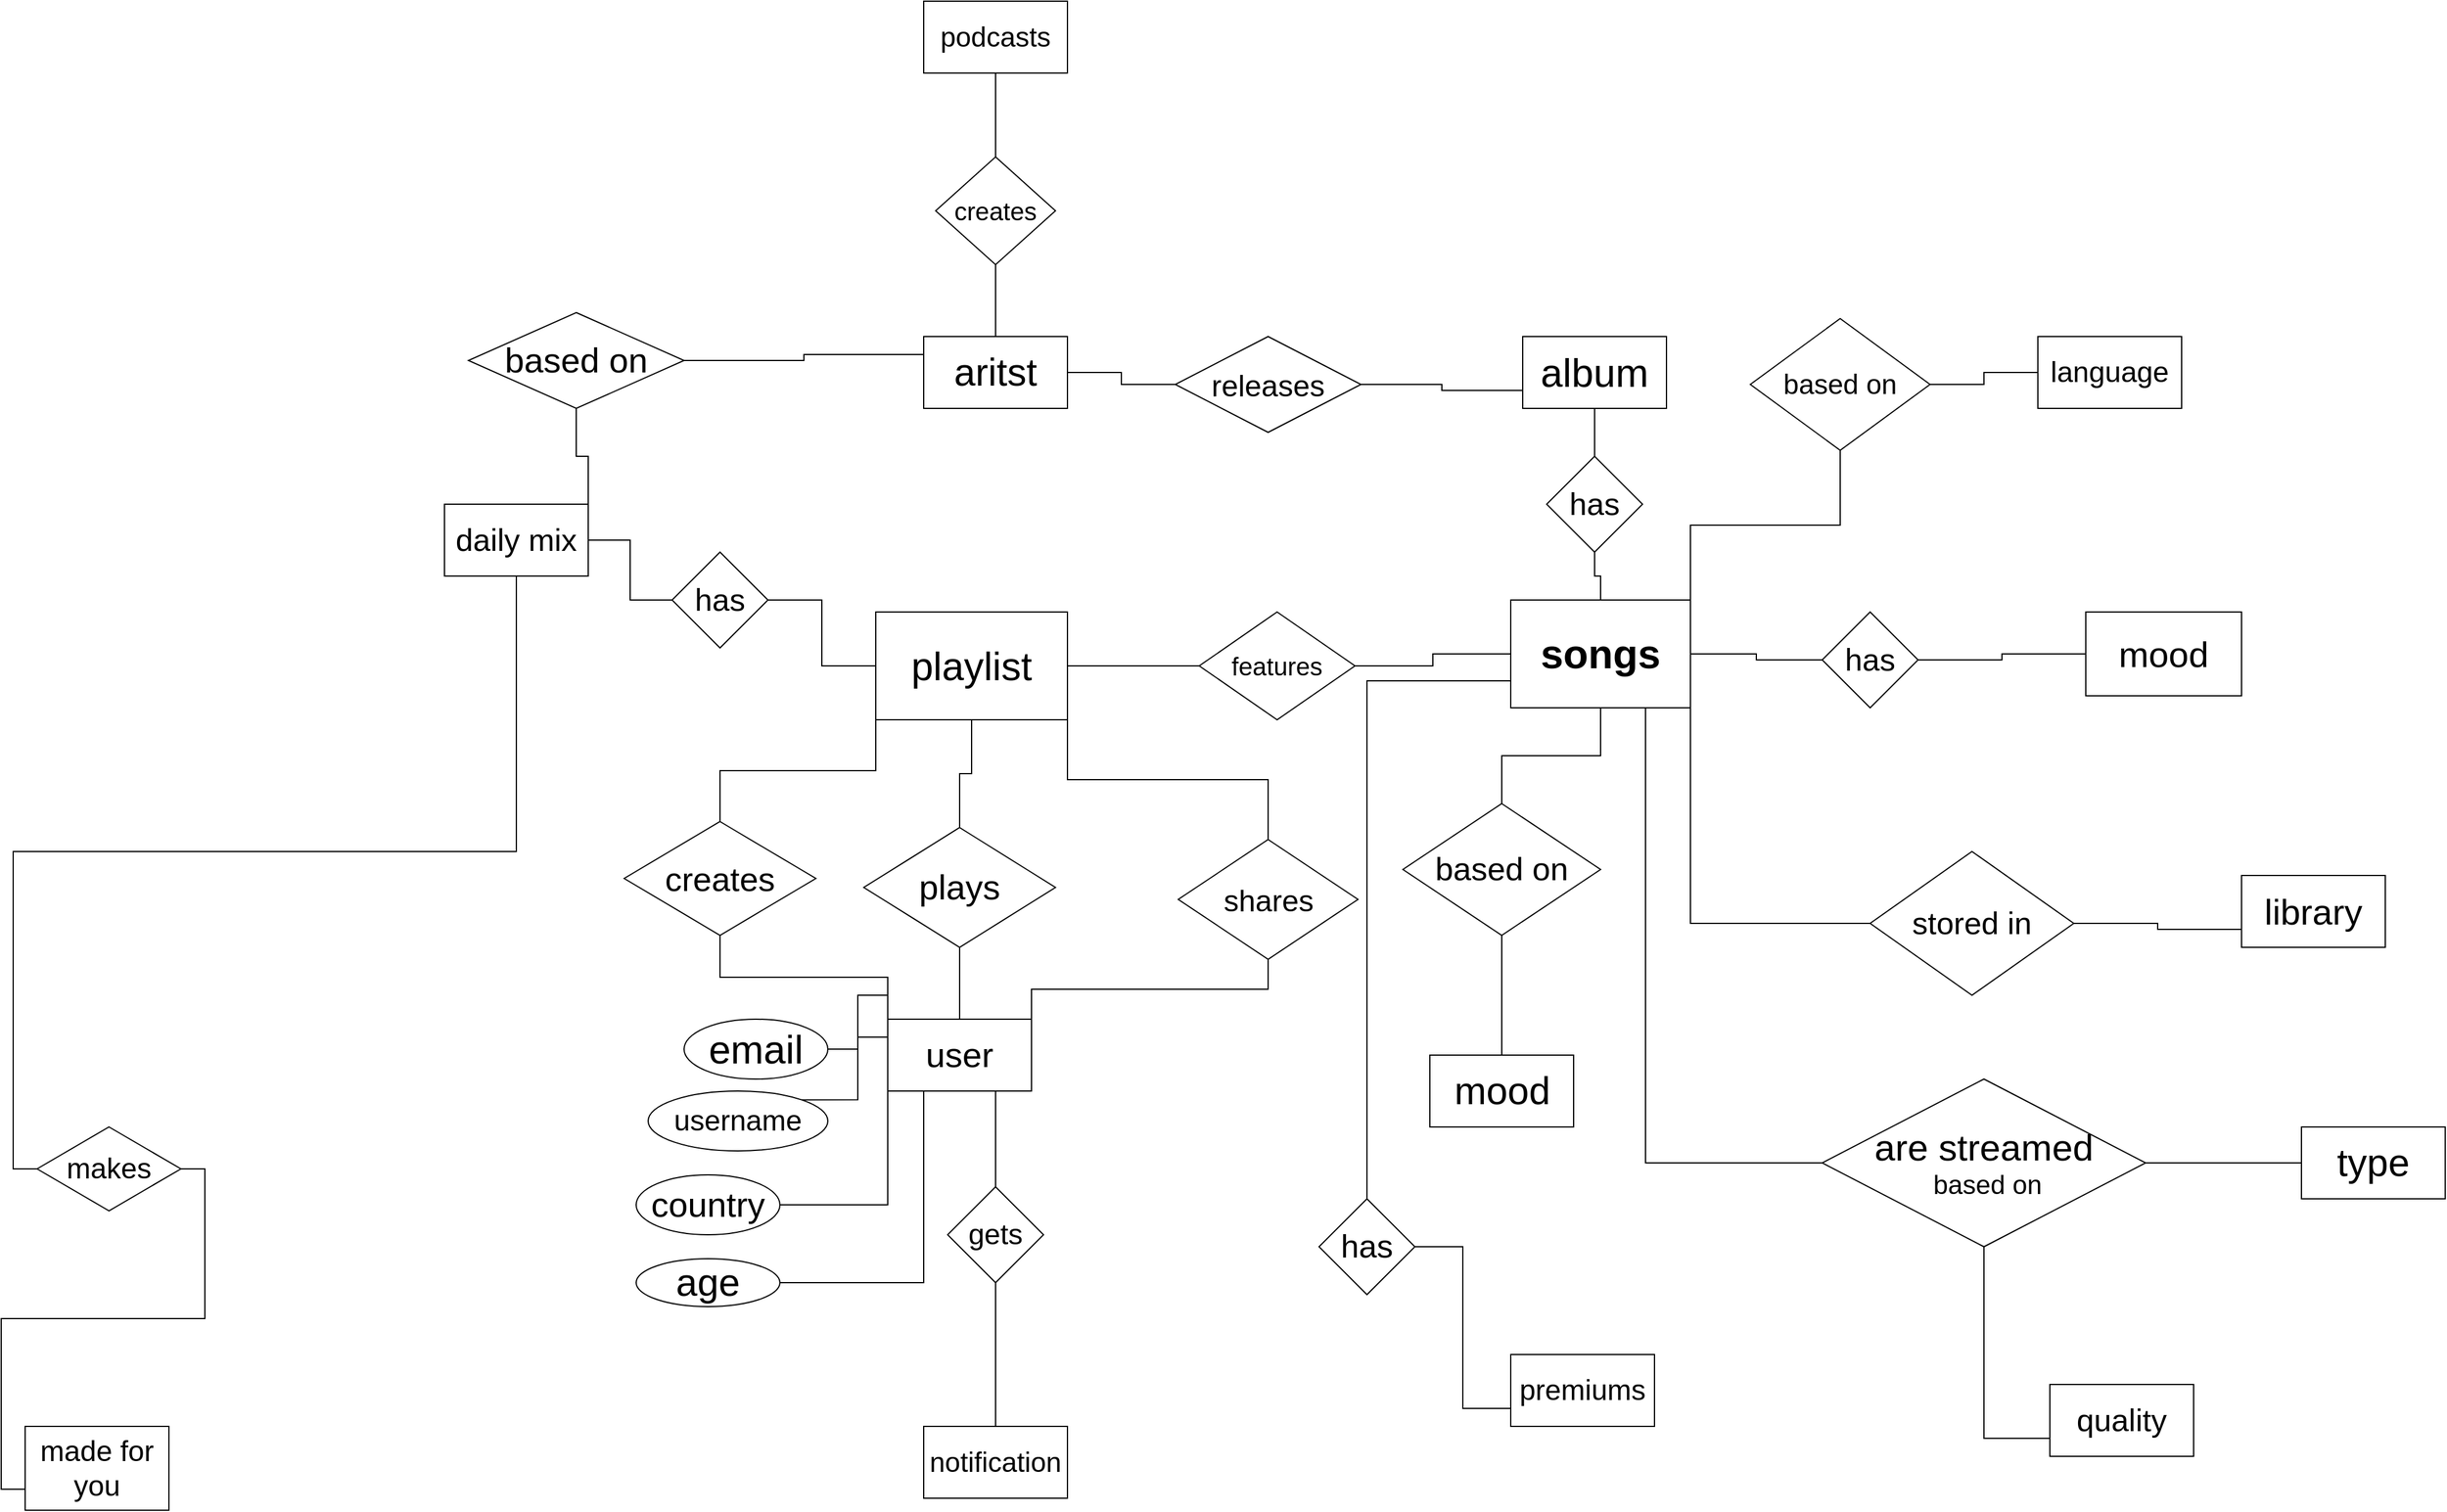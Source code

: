 <mxfile version="13.9.2" type="github">
  <diagram id="R2lEEEUBdFMjLlhIrx00" name="Page-1">
    <mxGraphModel dx="8480" dy="1480" grid="1" gridSize="10" guides="1" tooltips="1" connect="1" arrows="1" fold="1" page="1" pageScale="1" pageWidth="6000" pageHeight="4000" math="0" shadow="0" extFonts="Permanent Marker^https://fonts.googleapis.com/css?family=Permanent+Marker">
      <root>
        <mxCell id="0" />
        <mxCell id="1" parent="0" />
        <mxCell id="SyLdga9zzhKKT4LGNAI1-30" style="edgeStyle=orthogonalEdgeStyle;rounded=0;orthogonalLoop=1;jettySize=auto;html=1;exitX=0.5;exitY=1;exitDx=0;exitDy=0;startArrow=none;startFill=0;endArrow=none;endFill=0;" parent="1" source="SyLdga9zzhKKT4LGNAI1-2" target="SyLdga9zzhKKT4LGNAI1-29" edge="1">
          <mxGeometry relative="1" as="geometry" />
        </mxCell>
        <mxCell id="SyLdga9zzhKKT4LGNAI1-2" value="&lt;font style=&quot;font-size: 33px&quot;&gt;album&lt;/font&gt;" style="rounded=0;whiteSpace=wrap;html=1;" parent="1" vertex="1">
          <mxGeometry x="1040" y="430" width="120" height="60" as="geometry" />
        </mxCell>
        <mxCell id="SyLdga9zzhKKT4LGNAI1-42" style="edgeStyle=orthogonalEdgeStyle;rounded=0;orthogonalLoop=1;jettySize=auto;html=1;exitX=1;exitY=0;exitDx=0;exitDy=0;startArrow=none;startFill=0;endArrow=none;endFill=0;" parent="1" source="SyLdga9zzhKKT4LGNAI1-3" target="SyLdga9zzhKKT4LGNAI1-41" edge="1">
          <mxGeometry relative="1" as="geometry" />
        </mxCell>
        <mxCell id="SyLdga9zzhKKT4LGNAI1-45" style="edgeStyle=orthogonalEdgeStyle;rounded=0;orthogonalLoop=1;jettySize=auto;html=1;exitX=0.5;exitY=1;exitDx=0;exitDy=0;entryX=0;entryY=0.5;entryDx=0;entryDy=0;startArrow=none;startFill=0;endArrow=none;endFill=0;" parent="1" source="SyLdga9zzhKKT4LGNAI1-3" target="SyLdga9zzhKKT4LGNAI1-44" edge="1">
          <mxGeometry relative="1" as="geometry" />
        </mxCell>
        <mxCell id="SyLdga9zzhKKT4LGNAI1-3" value="&lt;font style=&quot;font-size: 26px&quot;&gt;daily mix&lt;br&gt;&lt;/font&gt;" style="rounded=0;whiteSpace=wrap;html=1;" parent="1" vertex="1">
          <mxGeometry x="140" y="570" width="120" height="60" as="geometry" />
        </mxCell>
        <mxCell id="SyLdga9zzhKKT4LGNAI1-50" style="edgeStyle=orthogonalEdgeStyle;rounded=0;orthogonalLoop=1;jettySize=auto;html=1;exitX=0.5;exitY=0;exitDx=0;exitDy=0;entryX=0.5;entryY=1;entryDx=0;entryDy=0;startArrow=none;startFill=0;endArrow=none;endFill=0;" parent="1" source="SyLdga9zzhKKT4LGNAI1-4" target="SyLdga9zzhKKT4LGNAI1-48" edge="1">
          <mxGeometry relative="1" as="geometry" />
        </mxCell>
        <mxCell id="SyLdga9zzhKKT4LGNAI1-51" style="edgeStyle=orthogonalEdgeStyle;rounded=0;orthogonalLoop=1;jettySize=auto;html=1;exitX=0;exitY=0;exitDx=0;exitDy=0;entryX=0.5;entryY=1;entryDx=0;entryDy=0;startArrow=none;startFill=0;endArrow=none;endFill=0;" parent="1" source="SyLdga9zzhKKT4LGNAI1-4" target="SyLdga9zzhKKT4LGNAI1-47" edge="1">
          <mxGeometry relative="1" as="geometry" />
        </mxCell>
        <mxCell id="SyLdga9zzhKKT4LGNAI1-52" style="edgeStyle=orthogonalEdgeStyle;rounded=0;orthogonalLoop=1;jettySize=auto;html=1;exitX=1;exitY=0;exitDx=0;exitDy=0;startArrow=none;startFill=0;endArrow=none;endFill=0;" parent="1" source="SyLdga9zzhKKT4LGNAI1-4" target="SyLdga9zzhKKT4LGNAI1-49" edge="1">
          <mxGeometry relative="1" as="geometry" />
        </mxCell>
        <mxCell id="SyLdga9zzhKKT4LGNAI1-72" style="edgeStyle=orthogonalEdgeStyle;rounded=0;orthogonalLoop=1;jettySize=auto;html=1;exitX=0.75;exitY=1;exitDx=0;exitDy=0;entryX=0.5;entryY=0;entryDx=0;entryDy=0;startArrow=none;startFill=0;endArrow=none;endFill=0;" parent="1" source="SyLdga9zzhKKT4LGNAI1-4" target="SyLdga9zzhKKT4LGNAI1-71" edge="1">
          <mxGeometry relative="1" as="geometry" />
        </mxCell>
        <mxCell id="4Y3qUlOxQgTK4bfvegNu-2" style="edgeStyle=orthogonalEdgeStyle;rounded=0;orthogonalLoop=1;jettySize=auto;html=1;exitX=0;exitY=0;exitDx=0;exitDy=0;entryX=1;entryY=0.5;entryDx=0;entryDy=0;endArrow=none;endFill=0;" edge="1" parent="1" source="SyLdga9zzhKKT4LGNAI1-4" target="4Y3qUlOxQgTK4bfvegNu-1">
          <mxGeometry relative="1" as="geometry" />
        </mxCell>
        <mxCell id="4Y3qUlOxQgTK4bfvegNu-4" style="edgeStyle=orthogonalEdgeStyle;rounded=0;orthogonalLoop=1;jettySize=auto;html=1;exitX=0;exitY=0.25;exitDx=0;exitDy=0;entryX=1;entryY=0;entryDx=0;entryDy=0;endArrow=none;endFill=0;" edge="1" parent="1" source="SyLdga9zzhKKT4LGNAI1-4" target="4Y3qUlOxQgTK4bfvegNu-3">
          <mxGeometry relative="1" as="geometry" />
        </mxCell>
        <mxCell id="4Y3qUlOxQgTK4bfvegNu-6" style="edgeStyle=orthogonalEdgeStyle;rounded=0;orthogonalLoop=1;jettySize=auto;html=1;exitX=0;exitY=1;exitDx=0;exitDy=0;entryX=1;entryY=0.5;entryDx=0;entryDy=0;endArrow=none;endFill=0;" edge="1" parent="1" source="SyLdga9zzhKKT4LGNAI1-4" target="4Y3qUlOxQgTK4bfvegNu-5">
          <mxGeometry relative="1" as="geometry" />
        </mxCell>
        <mxCell id="4Y3qUlOxQgTK4bfvegNu-8" style="edgeStyle=orthogonalEdgeStyle;rounded=0;orthogonalLoop=1;jettySize=auto;html=1;exitX=0.25;exitY=1;exitDx=0;exitDy=0;entryX=1;entryY=0.5;entryDx=0;entryDy=0;endArrow=none;endFill=0;" edge="1" parent="1" source="SyLdga9zzhKKT4LGNAI1-4" target="4Y3qUlOxQgTK4bfvegNu-7">
          <mxGeometry relative="1" as="geometry" />
        </mxCell>
        <mxCell id="SyLdga9zzhKKT4LGNAI1-4" value="&lt;font style=&quot;font-size: 29px&quot;&gt;user&lt;/font&gt;" style="rounded=0;whiteSpace=wrap;html=1;" parent="1" vertex="1">
          <mxGeometry x="510" y="1000" width="120" height="60" as="geometry" />
        </mxCell>
        <mxCell id="SyLdga9zzhKKT4LGNAI1-5" value="&lt;font style=&quot;font-size: 26px&quot;&gt;quality&lt;/font&gt;" style="rounded=0;whiteSpace=wrap;html=1;" parent="1" vertex="1">
          <mxGeometry x="1480" y="1305" width="120" height="60" as="geometry" />
        </mxCell>
        <mxCell id="SyLdga9zzhKKT4LGNAI1-6" value="&lt;font style=&quot;font-size: 24px&quot;&gt;premiums&lt;/font&gt;" style="rounded=0;whiteSpace=wrap;html=1;" parent="1" vertex="1">
          <mxGeometry x="1030" y="1280" width="120" height="60" as="geometry" />
        </mxCell>
        <mxCell id="SyLdga9zzhKKT4LGNAI1-7" value="&lt;font style=&quot;font-size: 24px&quot;&gt;made for you&lt;br&gt;&lt;/font&gt;" style="rounded=0;whiteSpace=wrap;html=1;" parent="1" vertex="1">
          <mxGeometry x="-210" y="1340" width="120" height="70" as="geometry" />
        </mxCell>
        <mxCell id="SyLdga9zzhKKT4LGNAI1-8" value="&lt;font style=&quot;font-size: 30px&quot;&gt;library&lt;/font&gt;" style="rounded=0;whiteSpace=wrap;html=1;" parent="1" vertex="1">
          <mxGeometry x="1640" y="880" width="120" height="60" as="geometry" />
        </mxCell>
        <mxCell id="SyLdga9zzhKKT4LGNAI1-9" value="&lt;font style=&quot;font-size: 32px&quot;&gt;mood&lt;/font&gt;" style="rounded=0;whiteSpace=wrap;html=1;" parent="1" vertex="1">
          <mxGeometry x="962.5" y="1030" width="120" height="60" as="geometry" />
        </mxCell>
        <mxCell id="SyLdga9zzhKKT4LGNAI1-20" style="edgeStyle=orthogonalEdgeStyle;rounded=0;orthogonalLoop=1;jettySize=auto;html=1;exitX=1;exitY=0.5;exitDx=0;exitDy=0;entryX=0;entryY=0.5;entryDx=0;entryDy=0;startArrow=none;startFill=0;endArrow=none;endFill=0;" parent="1" source="SyLdga9zzhKKT4LGNAI1-10" target="SyLdga9zzhKKT4LGNAI1-19" edge="1">
          <mxGeometry relative="1" as="geometry" />
        </mxCell>
        <mxCell id="SyLdga9zzhKKT4LGNAI1-23" style="edgeStyle=orthogonalEdgeStyle;rounded=0;orthogonalLoop=1;jettySize=auto;html=1;exitX=0;exitY=0.5;exitDx=0;exitDy=0;entryX=1;entryY=0.5;entryDx=0;entryDy=0;startArrow=none;startFill=0;endArrow=none;endFill=0;" parent="1" source="SyLdga9zzhKKT4LGNAI1-10" target="SyLdga9zzhKKT4LGNAI1-22" edge="1">
          <mxGeometry relative="1" as="geometry" />
        </mxCell>
        <mxCell id="SyLdga9zzhKKT4LGNAI1-34" style="edgeStyle=orthogonalEdgeStyle;rounded=0;orthogonalLoop=1;jettySize=auto;html=1;exitX=0.5;exitY=1;exitDx=0;exitDy=0;entryX=0.5;entryY=0;entryDx=0;entryDy=0;startArrow=none;startFill=0;endArrow=none;endFill=0;" parent="1" source="SyLdga9zzhKKT4LGNAI1-10" target="SyLdga9zzhKKT4LGNAI1-32" edge="1">
          <mxGeometry relative="1" as="geometry" />
        </mxCell>
        <mxCell id="SyLdga9zzhKKT4LGNAI1-58" style="edgeStyle=orthogonalEdgeStyle;rounded=0;orthogonalLoop=1;jettySize=auto;html=1;exitX=1;exitY=0;exitDx=0;exitDy=0;entryX=0.5;entryY=1;entryDx=0;entryDy=0;startArrow=none;startFill=0;endArrow=none;endFill=0;" parent="1" source="SyLdga9zzhKKT4LGNAI1-10" target="SyLdga9zzhKKT4LGNAI1-57" edge="1">
          <mxGeometry relative="1" as="geometry" />
        </mxCell>
        <mxCell id="SyLdga9zzhKKT4LGNAI1-62" style="edgeStyle=orthogonalEdgeStyle;rounded=0;orthogonalLoop=1;jettySize=auto;html=1;exitX=1;exitY=1;exitDx=0;exitDy=0;entryX=0;entryY=0.5;entryDx=0;entryDy=0;startArrow=none;startFill=0;endArrow=none;endFill=0;" parent="1" source="SyLdga9zzhKKT4LGNAI1-10" target="SyLdga9zzhKKT4LGNAI1-60" edge="1">
          <mxGeometry relative="1" as="geometry" />
        </mxCell>
        <mxCell id="SyLdga9zzhKKT4LGNAI1-66" style="edgeStyle=orthogonalEdgeStyle;rounded=0;orthogonalLoop=1;jettySize=auto;html=1;exitX=0;exitY=0.75;exitDx=0;exitDy=0;entryX=0.5;entryY=0;entryDx=0;entryDy=0;startArrow=none;startFill=0;endArrow=none;endFill=0;" parent="1" source="SyLdga9zzhKKT4LGNAI1-10" target="SyLdga9zzhKKT4LGNAI1-65" edge="1">
          <mxGeometry relative="1" as="geometry" />
        </mxCell>
        <mxCell id="SyLdga9zzhKKT4LGNAI1-69" style="edgeStyle=orthogonalEdgeStyle;rounded=0;orthogonalLoop=1;jettySize=auto;html=1;exitX=0.75;exitY=1;exitDx=0;exitDy=0;entryX=0;entryY=0.5;entryDx=0;entryDy=0;startArrow=none;startFill=0;endArrow=none;endFill=0;" parent="1" source="SyLdga9zzhKKT4LGNAI1-10" target="SyLdga9zzhKKT4LGNAI1-68" edge="1">
          <mxGeometry relative="1" as="geometry" />
        </mxCell>
        <mxCell id="SyLdga9zzhKKT4LGNAI1-10" value="&lt;b&gt;&lt;font style=&quot;font-size: 34px&quot;&gt;songs&lt;/font&gt;&lt;/b&gt;" style="rounded=0;whiteSpace=wrap;html=1;" parent="1" vertex="1">
          <mxGeometry x="1030" y="650" width="150" height="90" as="geometry" />
        </mxCell>
        <mxCell id="SyLdga9zzhKKT4LGNAI1-11" value="&lt;font style=&quot;font-size: 30px&quot;&gt;mood&lt;/font&gt;" style="rounded=0;whiteSpace=wrap;html=1;" parent="1" vertex="1">
          <mxGeometry x="1510" y="660" width="130" height="70" as="geometry" />
        </mxCell>
        <mxCell id="SyLdga9zzhKKT4LGNAI1-39" style="edgeStyle=orthogonalEdgeStyle;rounded=0;orthogonalLoop=1;jettySize=auto;html=1;exitX=0;exitY=0.5;exitDx=0;exitDy=0;startArrow=none;startFill=0;endArrow=none;endFill=0;" parent="1" source="SyLdga9zzhKKT4LGNAI1-12" target="SyLdga9zzhKKT4LGNAI1-38" edge="1">
          <mxGeometry relative="1" as="geometry" />
        </mxCell>
        <mxCell id="SyLdga9zzhKKT4LGNAI1-12" value="&lt;font style=&quot;font-size: 33px&quot;&gt;playlist&lt;/font&gt;" style="rounded=0;whiteSpace=wrap;html=1;" parent="1" vertex="1">
          <mxGeometry x="500" y="660" width="160" height="90" as="geometry" />
        </mxCell>
        <mxCell id="SyLdga9zzhKKT4LGNAI1-13" value="&lt;font style=&quot;font-size: 24px&quot;&gt;language&lt;/font&gt;" style="rounded=0;whiteSpace=wrap;html=1;" parent="1" vertex="1">
          <mxGeometry x="1470" y="430" width="120" height="60" as="geometry" />
        </mxCell>
        <mxCell id="SyLdga9zzhKKT4LGNAI1-14" value="&lt;font style=&quot;font-size: 23px&quot;&gt;notification&lt;/font&gt;" style="rounded=0;whiteSpace=wrap;html=1;" parent="1" vertex="1">
          <mxGeometry x="540" y="1340" width="120" height="60" as="geometry" />
        </mxCell>
        <mxCell id="SyLdga9zzhKKT4LGNAI1-26" style="edgeStyle=orthogonalEdgeStyle;rounded=0;orthogonalLoop=1;jettySize=auto;html=1;exitX=1;exitY=0.5;exitDx=0;exitDy=0;entryX=0;entryY=0.5;entryDx=0;entryDy=0;startArrow=none;startFill=0;endArrow=none;endFill=0;" parent="1" source="SyLdga9zzhKKT4LGNAI1-15" target="SyLdga9zzhKKT4LGNAI1-25" edge="1">
          <mxGeometry relative="1" as="geometry" />
        </mxCell>
        <mxCell id="SyLdga9zzhKKT4LGNAI1-79" style="edgeStyle=orthogonalEdgeStyle;rounded=0;orthogonalLoop=1;jettySize=auto;html=1;exitX=0.5;exitY=0;exitDx=0;exitDy=0;entryX=0.5;entryY=1;entryDx=0;entryDy=0;startArrow=none;startFill=0;endArrow=none;endFill=0;" parent="1" source="SyLdga9zzhKKT4LGNAI1-15" target="SyLdga9zzhKKT4LGNAI1-78" edge="1">
          <mxGeometry relative="1" as="geometry" />
        </mxCell>
        <mxCell id="SyLdga9zzhKKT4LGNAI1-15" value="&lt;font style=&quot;font-size: 32px&quot;&gt;aritst&lt;/font&gt;" style="rounded=0;whiteSpace=wrap;html=1;" parent="1" vertex="1">
          <mxGeometry x="540" y="430" width="120" height="60" as="geometry" />
        </mxCell>
        <mxCell id="SyLdga9zzhKKT4LGNAI1-16" value="&lt;font style=&quot;font-size: 32px&quot;&gt;type&lt;/font&gt;" style="rounded=0;whiteSpace=wrap;html=1;" parent="1" vertex="1">
          <mxGeometry x="1690" y="1090" width="120" height="60" as="geometry" />
        </mxCell>
        <mxCell id="SyLdga9zzhKKT4LGNAI1-18" value="&lt;font style=&quot;font-size: 23px&quot;&gt;podcasts&lt;/font&gt;" style="rounded=0;whiteSpace=wrap;html=1;" parent="1" vertex="1">
          <mxGeometry x="540" y="150" width="120" height="60" as="geometry" />
        </mxCell>
        <mxCell id="SyLdga9zzhKKT4LGNAI1-21" style="edgeStyle=orthogonalEdgeStyle;rounded=0;orthogonalLoop=1;jettySize=auto;html=1;exitX=1;exitY=0.5;exitDx=0;exitDy=0;startArrow=none;startFill=0;endArrow=none;endFill=0;" parent="1" source="SyLdga9zzhKKT4LGNAI1-19" target="SyLdga9zzhKKT4LGNAI1-11" edge="1">
          <mxGeometry relative="1" as="geometry" />
        </mxCell>
        <mxCell id="SyLdga9zzhKKT4LGNAI1-19" value="&lt;font style=&quot;font-size: 26px&quot;&gt;has&lt;/font&gt;" style="rhombus;whiteSpace=wrap;html=1;" parent="1" vertex="1">
          <mxGeometry x="1290" y="660" width="80" height="80" as="geometry" />
        </mxCell>
        <mxCell id="SyLdga9zzhKKT4LGNAI1-24" style="edgeStyle=orthogonalEdgeStyle;rounded=0;orthogonalLoop=1;jettySize=auto;html=1;exitX=0;exitY=0.5;exitDx=0;exitDy=0;entryX=1;entryY=0.5;entryDx=0;entryDy=0;startArrow=none;startFill=0;endArrow=none;endFill=0;" parent="1" source="SyLdga9zzhKKT4LGNAI1-22" target="SyLdga9zzhKKT4LGNAI1-12" edge="1">
          <mxGeometry relative="1" as="geometry" />
        </mxCell>
        <mxCell id="SyLdga9zzhKKT4LGNAI1-22" value="&lt;font style=&quot;font-size: 21px&quot;&gt;features&lt;/font&gt;" style="rhombus;whiteSpace=wrap;html=1;" parent="1" vertex="1">
          <mxGeometry x="770" y="660" width="130" height="90" as="geometry" />
        </mxCell>
        <mxCell id="SyLdga9zzhKKT4LGNAI1-28" style="edgeStyle=orthogonalEdgeStyle;rounded=0;orthogonalLoop=1;jettySize=auto;html=1;exitX=1;exitY=0.5;exitDx=0;exitDy=0;entryX=0;entryY=0.75;entryDx=0;entryDy=0;startArrow=none;startFill=0;endArrow=none;endFill=0;" parent="1" source="SyLdga9zzhKKT4LGNAI1-25" target="SyLdga9zzhKKT4LGNAI1-2" edge="1">
          <mxGeometry relative="1" as="geometry" />
        </mxCell>
        <mxCell id="SyLdga9zzhKKT4LGNAI1-25" value="&lt;font style=&quot;font-size: 25px&quot;&gt;releases&lt;/font&gt;" style="rhombus;whiteSpace=wrap;html=1;" parent="1" vertex="1">
          <mxGeometry x="750" y="430" width="155" height="80" as="geometry" />
        </mxCell>
        <mxCell id="SyLdga9zzhKKT4LGNAI1-31" style="edgeStyle=orthogonalEdgeStyle;rounded=0;orthogonalLoop=1;jettySize=auto;html=1;exitX=0.5;exitY=1;exitDx=0;exitDy=0;entryX=0.5;entryY=0;entryDx=0;entryDy=0;startArrow=none;startFill=0;endArrow=none;endFill=0;" parent="1" source="SyLdga9zzhKKT4LGNAI1-29" target="SyLdga9zzhKKT4LGNAI1-10" edge="1">
          <mxGeometry relative="1" as="geometry" />
        </mxCell>
        <mxCell id="SyLdga9zzhKKT4LGNAI1-29" value="&lt;font style=&quot;font-size: 26px&quot;&gt;has&lt;/font&gt;" style="rhombus;whiteSpace=wrap;html=1;" parent="1" vertex="1">
          <mxGeometry x="1060" y="530" width="80" height="80" as="geometry" />
        </mxCell>
        <mxCell id="SyLdga9zzhKKT4LGNAI1-35" style="edgeStyle=orthogonalEdgeStyle;rounded=0;orthogonalLoop=1;jettySize=auto;html=1;exitX=0.5;exitY=1;exitDx=0;exitDy=0;startArrow=none;startFill=0;endArrow=none;endFill=0;" parent="1" source="SyLdga9zzhKKT4LGNAI1-32" target="SyLdga9zzhKKT4LGNAI1-9" edge="1">
          <mxGeometry relative="1" as="geometry" />
        </mxCell>
        <mxCell id="SyLdga9zzhKKT4LGNAI1-32" value="&lt;font style=&quot;font-size: 27px&quot;&gt;based on&lt;br&gt;&lt;/font&gt;" style="rhombus;whiteSpace=wrap;html=1;" parent="1" vertex="1">
          <mxGeometry x="940" y="820" width="165" height="110" as="geometry" />
        </mxCell>
        <mxCell id="SyLdga9zzhKKT4LGNAI1-40" style="edgeStyle=orthogonalEdgeStyle;rounded=0;orthogonalLoop=1;jettySize=auto;html=1;exitX=0;exitY=0.5;exitDx=0;exitDy=0;entryX=1;entryY=0.5;entryDx=0;entryDy=0;startArrow=none;startFill=0;endArrow=none;endFill=0;" parent="1" source="SyLdga9zzhKKT4LGNAI1-38" target="SyLdga9zzhKKT4LGNAI1-3" edge="1">
          <mxGeometry relative="1" as="geometry" />
        </mxCell>
        <mxCell id="SyLdga9zzhKKT4LGNAI1-38" value="&lt;font style=&quot;font-size: 26px&quot;&gt;has&lt;/font&gt;" style="rhombus;whiteSpace=wrap;html=1;" parent="1" vertex="1">
          <mxGeometry x="330" y="610" width="80" height="80" as="geometry" />
        </mxCell>
        <mxCell id="SyLdga9zzhKKT4LGNAI1-43" style="edgeStyle=orthogonalEdgeStyle;rounded=0;orthogonalLoop=1;jettySize=auto;html=1;exitX=1;exitY=0.5;exitDx=0;exitDy=0;entryX=0;entryY=0.25;entryDx=0;entryDy=0;startArrow=none;startFill=0;endArrow=none;endFill=0;" parent="1" source="SyLdga9zzhKKT4LGNAI1-41" target="SyLdga9zzhKKT4LGNAI1-15" edge="1">
          <mxGeometry relative="1" as="geometry" />
        </mxCell>
        <mxCell id="SyLdga9zzhKKT4LGNAI1-41" value="&lt;font style=&quot;font-size: 29px&quot;&gt;based on&lt;br&gt;&lt;/font&gt;" style="rhombus;whiteSpace=wrap;html=1;" parent="1" vertex="1">
          <mxGeometry x="160" y="410" width="180" height="80" as="geometry" />
        </mxCell>
        <mxCell id="SyLdga9zzhKKT4LGNAI1-46" style="edgeStyle=orthogonalEdgeStyle;rounded=0;orthogonalLoop=1;jettySize=auto;html=1;exitX=1;exitY=0.5;exitDx=0;exitDy=0;entryX=0;entryY=0.75;entryDx=0;entryDy=0;startArrow=none;startFill=0;endArrow=none;endFill=0;" parent="1" source="SyLdga9zzhKKT4LGNAI1-44" target="SyLdga9zzhKKT4LGNAI1-7" edge="1">
          <mxGeometry relative="1" as="geometry" />
        </mxCell>
        <mxCell id="SyLdga9zzhKKT4LGNAI1-44" value="&lt;font style=&quot;font-size: 24px&quot;&gt;makes&lt;/font&gt;" style="rhombus;whiteSpace=wrap;html=1;" parent="1" vertex="1">
          <mxGeometry x="-200" y="1090" width="120" height="70" as="geometry" />
        </mxCell>
        <mxCell id="SyLdga9zzhKKT4LGNAI1-53" style="edgeStyle=orthogonalEdgeStyle;rounded=0;orthogonalLoop=1;jettySize=auto;html=1;exitX=0.5;exitY=0;exitDx=0;exitDy=0;entryX=0;entryY=1;entryDx=0;entryDy=0;startArrow=none;startFill=0;endArrow=none;endFill=0;" parent="1" source="SyLdga9zzhKKT4LGNAI1-47" target="SyLdga9zzhKKT4LGNAI1-12" edge="1">
          <mxGeometry relative="1" as="geometry" />
        </mxCell>
        <mxCell id="SyLdga9zzhKKT4LGNAI1-47" value="&lt;font style=&quot;font-size: 28px&quot;&gt;creates&lt;/font&gt;" style="rhombus;whiteSpace=wrap;html=1;" parent="1" vertex="1">
          <mxGeometry x="290" y="835" width="160" height="95" as="geometry" />
        </mxCell>
        <mxCell id="SyLdga9zzhKKT4LGNAI1-55" style="edgeStyle=orthogonalEdgeStyle;rounded=0;orthogonalLoop=1;jettySize=auto;html=1;exitX=0.5;exitY=0;exitDx=0;exitDy=0;entryX=0.5;entryY=1;entryDx=0;entryDy=0;startArrow=none;startFill=0;endArrow=none;endFill=0;" parent="1" source="SyLdga9zzhKKT4LGNAI1-48" target="SyLdga9zzhKKT4LGNAI1-12" edge="1">
          <mxGeometry relative="1" as="geometry" />
        </mxCell>
        <mxCell id="SyLdga9zzhKKT4LGNAI1-48" value="&lt;font style=&quot;font-size: 29px&quot;&gt;plays&lt;/font&gt;" style="rhombus;whiteSpace=wrap;html=1;" parent="1" vertex="1">
          <mxGeometry x="490" y="840" width="160" height="100" as="geometry" />
        </mxCell>
        <mxCell id="SyLdga9zzhKKT4LGNAI1-56" style="edgeStyle=orthogonalEdgeStyle;rounded=0;orthogonalLoop=1;jettySize=auto;html=1;exitX=0.5;exitY=0;exitDx=0;exitDy=0;entryX=1;entryY=1;entryDx=0;entryDy=0;startArrow=none;startFill=0;endArrow=none;endFill=0;" parent="1" source="SyLdga9zzhKKT4LGNAI1-49" target="SyLdga9zzhKKT4LGNAI1-12" edge="1">
          <mxGeometry relative="1" as="geometry" />
        </mxCell>
        <mxCell id="SyLdga9zzhKKT4LGNAI1-49" value="&lt;font style=&quot;font-size: 25px&quot;&gt;shares&lt;/font&gt;" style="rhombus;whiteSpace=wrap;html=1;" parent="1" vertex="1">
          <mxGeometry x="752.5" y="850" width="150" height="100" as="geometry" />
        </mxCell>
        <mxCell id="SyLdga9zzhKKT4LGNAI1-59" style="edgeStyle=orthogonalEdgeStyle;rounded=0;orthogonalLoop=1;jettySize=auto;html=1;exitX=1;exitY=0.5;exitDx=0;exitDy=0;entryX=0;entryY=0.5;entryDx=0;entryDy=0;startArrow=none;startFill=0;endArrow=none;endFill=0;" parent="1" source="SyLdga9zzhKKT4LGNAI1-57" target="SyLdga9zzhKKT4LGNAI1-13" edge="1">
          <mxGeometry relative="1" as="geometry" />
        </mxCell>
        <mxCell id="SyLdga9zzhKKT4LGNAI1-57" value="&lt;font style=&quot;font-size: 23px&quot;&gt;based on&lt;br&gt;&lt;/font&gt;" style="rhombus;whiteSpace=wrap;html=1;" parent="1" vertex="1">
          <mxGeometry x="1230" y="415" width="150" height="110" as="geometry" />
        </mxCell>
        <mxCell id="SyLdga9zzhKKT4LGNAI1-64" style="edgeStyle=orthogonalEdgeStyle;rounded=0;orthogonalLoop=1;jettySize=auto;html=1;exitX=1;exitY=0.5;exitDx=0;exitDy=0;entryX=0;entryY=0.75;entryDx=0;entryDy=0;startArrow=none;startFill=0;endArrow=none;endFill=0;" parent="1" source="SyLdga9zzhKKT4LGNAI1-60" target="SyLdga9zzhKKT4LGNAI1-8" edge="1">
          <mxGeometry relative="1" as="geometry" />
        </mxCell>
        <mxCell id="SyLdga9zzhKKT4LGNAI1-60" value="&lt;font style=&quot;font-size: 26px&quot;&gt;stored in&lt;br&gt;&lt;/font&gt;" style="rhombus;whiteSpace=wrap;html=1;" parent="1" vertex="1">
          <mxGeometry x="1330" y="860" width="170" height="120" as="geometry" />
        </mxCell>
        <mxCell id="SyLdga9zzhKKT4LGNAI1-67" style="edgeStyle=orthogonalEdgeStyle;rounded=0;orthogonalLoop=1;jettySize=auto;html=1;entryX=0;entryY=0.75;entryDx=0;entryDy=0;startArrow=none;startFill=0;endArrow=none;endFill=0;" parent="1" source="SyLdga9zzhKKT4LGNAI1-65" target="SyLdga9zzhKKT4LGNAI1-6" edge="1">
          <mxGeometry relative="1" as="geometry" />
        </mxCell>
        <mxCell id="SyLdga9zzhKKT4LGNAI1-65" value="&lt;font style=&quot;font-size: 27px&quot;&gt;has&lt;/font&gt;" style="rhombus;whiteSpace=wrap;html=1;" parent="1" vertex="1">
          <mxGeometry x="870" y="1150" width="80" height="80" as="geometry" />
        </mxCell>
        <mxCell id="SyLdga9zzhKKT4LGNAI1-70" style="edgeStyle=orthogonalEdgeStyle;rounded=0;orthogonalLoop=1;jettySize=auto;html=1;entryX=0;entryY=0.75;entryDx=0;entryDy=0;startArrow=none;startFill=0;endArrow=none;endFill=0;" parent="1" source="SyLdga9zzhKKT4LGNAI1-68" target="SyLdga9zzhKKT4LGNAI1-5" edge="1">
          <mxGeometry relative="1" as="geometry" />
        </mxCell>
        <mxCell id="SyLdga9zzhKKT4LGNAI1-77" style="edgeStyle=orthogonalEdgeStyle;rounded=0;orthogonalLoop=1;jettySize=auto;html=1;exitX=1;exitY=0.5;exitDx=0;exitDy=0;entryX=0;entryY=0.5;entryDx=0;entryDy=0;startArrow=none;startFill=0;endArrow=none;endFill=0;" parent="1" source="SyLdga9zzhKKT4LGNAI1-68" target="SyLdga9zzhKKT4LGNAI1-16" edge="1">
          <mxGeometry relative="1" as="geometry" />
        </mxCell>
        <mxCell id="SyLdga9zzhKKT4LGNAI1-68" value="&lt;font style=&quot;font-size: 31px&quot;&gt;are streamed&lt;br&gt;&lt;/font&gt;&lt;font style=&quot;font-size: 22px&quot;&gt;&amp;nbsp;based on&lt;/font&gt;" style="rhombus;whiteSpace=wrap;html=1;" parent="1" vertex="1">
          <mxGeometry x="1290" y="1050" width="270" height="140" as="geometry" />
        </mxCell>
        <mxCell id="SyLdga9zzhKKT4LGNAI1-73" style="edgeStyle=orthogonalEdgeStyle;rounded=0;orthogonalLoop=1;jettySize=auto;html=1;exitX=0.5;exitY=1;exitDx=0;exitDy=0;entryX=0.5;entryY=0;entryDx=0;entryDy=0;startArrow=none;startFill=0;endArrow=none;endFill=0;" parent="1" source="SyLdga9zzhKKT4LGNAI1-71" target="SyLdga9zzhKKT4LGNAI1-14" edge="1">
          <mxGeometry relative="1" as="geometry" />
        </mxCell>
        <mxCell id="SyLdga9zzhKKT4LGNAI1-71" value="&lt;font style=&quot;font-size: 24px&quot;&gt;gets&lt;/font&gt;" style="rhombus;whiteSpace=wrap;html=1;" parent="1" vertex="1">
          <mxGeometry x="560" y="1140" width="80" height="80" as="geometry" />
        </mxCell>
        <mxCell id="SyLdga9zzhKKT4LGNAI1-80" style="edgeStyle=orthogonalEdgeStyle;rounded=0;orthogonalLoop=1;jettySize=auto;html=1;exitX=0.5;exitY=0;exitDx=0;exitDy=0;entryX=0.5;entryY=1;entryDx=0;entryDy=0;startArrow=none;startFill=0;endArrow=none;endFill=0;" parent="1" source="SyLdga9zzhKKT4LGNAI1-78" target="SyLdga9zzhKKT4LGNAI1-18" edge="1">
          <mxGeometry relative="1" as="geometry" />
        </mxCell>
        <mxCell id="SyLdga9zzhKKT4LGNAI1-78" value="&lt;font style=&quot;font-size: 21px&quot;&gt;creates&lt;/font&gt;" style="rhombus;whiteSpace=wrap;html=1;" parent="1" vertex="1">
          <mxGeometry x="550" y="280" width="100" height="90" as="geometry" />
        </mxCell>
        <mxCell id="4Y3qUlOxQgTK4bfvegNu-1" value="&lt;font style=&quot;font-size: 33px&quot;&gt;email&lt;/font&gt;" style="ellipse;whiteSpace=wrap;html=1;" vertex="1" parent="1">
          <mxGeometry x="340" y="1000" width="120" height="50" as="geometry" />
        </mxCell>
        <mxCell id="4Y3qUlOxQgTK4bfvegNu-3" value="&lt;font style=&quot;font-size: 24px&quot;&gt;username&lt;/font&gt;" style="ellipse;whiteSpace=wrap;html=1;" vertex="1" parent="1">
          <mxGeometry x="310" y="1060" width="150" height="50" as="geometry" />
        </mxCell>
        <mxCell id="4Y3qUlOxQgTK4bfvegNu-5" value="&lt;font style=&quot;font-size: 29px&quot;&gt;country&lt;/font&gt;" style="ellipse;whiteSpace=wrap;html=1;" vertex="1" parent="1">
          <mxGeometry x="300" y="1130" width="120" height="50" as="geometry" />
        </mxCell>
        <mxCell id="4Y3qUlOxQgTK4bfvegNu-7" value="&lt;font style=&quot;font-size: 32px&quot;&gt;age&lt;/font&gt;" style="ellipse;whiteSpace=wrap;html=1;" vertex="1" parent="1">
          <mxGeometry x="300" y="1200" width="120" height="40" as="geometry" />
        </mxCell>
      </root>
    </mxGraphModel>
  </diagram>
</mxfile>
